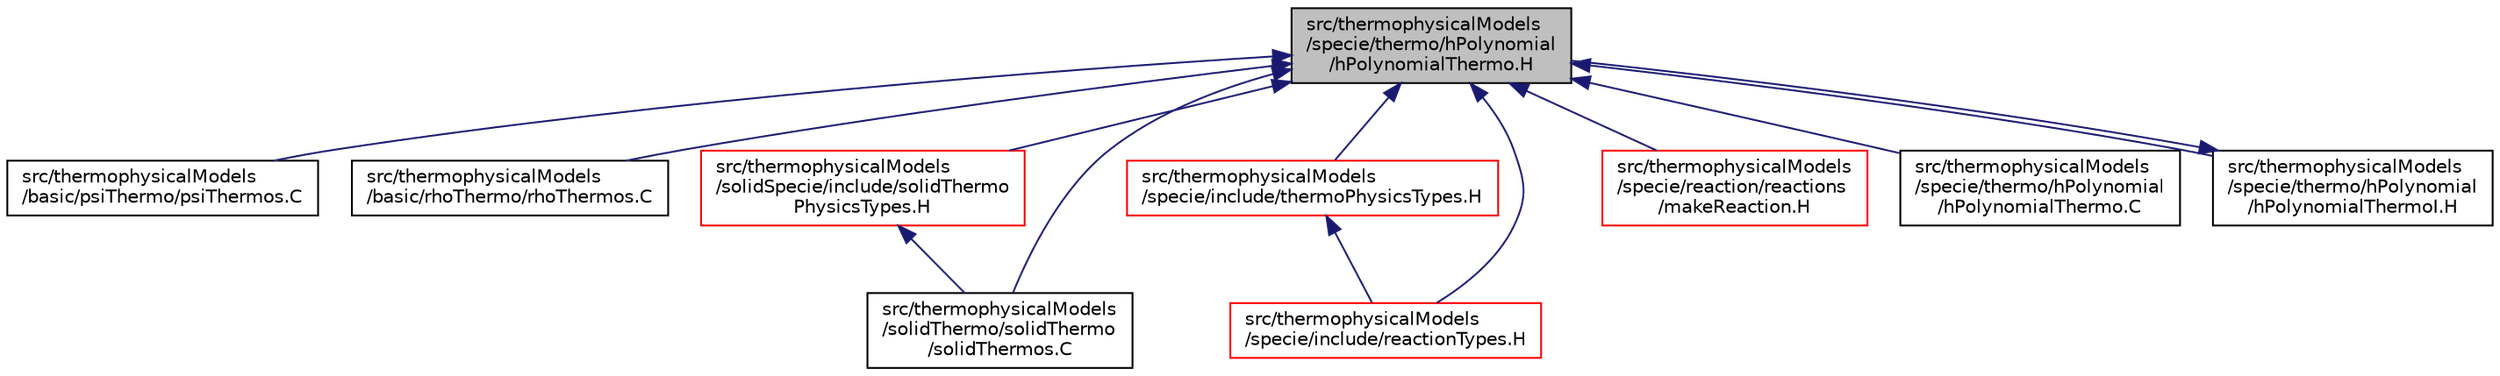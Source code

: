 digraph "src/thermophysicalModels/specie/thermo/hPolynomial/hPolynomialThermo.H"
{
  bgcolor="transparent";
  edge [fontname="Helvetica",fontsize="10",labelfontname="Helvetica",labelfontsize="10"];
  node [fontname="Helvetica",fontsize="10",shape=record];
  Node55 [label="src/thermophysicalModels\l/specie/thermo/hPolynomial\l/hPolynomialThermo.H",height=0.2,width=0.4,color="black", fillcolor="grey75", style="filled", fontcolor="black"];
  Node55 -> Node56 [dir="back",color="midnightblue",fontsize="10",style="solid",fontname="Helvetica"];
  Node56 [label="src/thermophysicalModels\l/basic/psiThermo/psiThermos.C",height=0.2,width=0.4,color="black",URL="$a15773.html"];
  Node55 -> Node57 [dir="back",color="midnightblue",fontsize="10",style="solid",fontname="Helvetica"];
  Node57 [label="src/thermophysicalModels\l/basic/rhoThermo/rhoThermos.C",height=0.2,width=0.4,color="black",URL="$a15788.html"];
  Node55 -> Node58 [dir="back",color="midnightblue",fontsize="10",style="solid",fontname="Helvetica"];
  Node58 [label="src/thermophysicalModels\l/solidSpecie/include/solidThermo\lPhysicsTypes.H",height=0.2,width=0.4,color="red",URL="$a16757.html",tooltip="Type definitions for solid-thermo-physics models. "];
  Node58 -> Node63 [dir="back",color="midnightblue",fontsize="10",style="solid",fontname="Helvetica"];
  Node63 [label="src/thermophysicalModels\l/solidThermo/solidThermo\l/solidThermos.C",height=0.2,width=0.4,color="black",URL="$a16844.html"];
  Node55 -> Node63 [dir="back",color="midnightblue",fontsize="10",style="solid",fontname="Helvetica"];
  Node55 -> Node66 [dir="back",color="midnightblue",fontsize="10",style="solid",fontname="Helvetica"];
  Node66 [label="src/thermophysicalModels\l/specie/include/thermoPhysicsTypes.H",height=0.2,width=0.4,color="red",URL="$a16931.html",tooltip="Type definitions for thermo-physics models. "];
  Node66 -> Node78 [dir="back",color="midnightblue",fontsize="10",style="solid",fontname="Helvetica"];
  Node78 [label="src/thermophysicalModels\l/specie/include/reactionTypes.H",height=0.2,width=0.4,color="red",URL="$a16928.html",tooltip="Type definitions for reactions. "];
  Node55 -> Node78 [dir="back",color="midnightblue",fontsize="10",style="solid",fontname="Helvetica"];
  Node55 -> Node83 [dir="back",color="midnightblue",fontsize="10",style="solid",fontname="Helvetica"];
  Node83 [label="src/thermophysicalModels\l/specie/reaction/reactions\l/makeReaction.H",height=0.2,width=0.4,color="red",URL="$a17048.html",tooltip="Macros for instantiating reactions on given thermo packages. "];
  Node55 -> Node84 [dir="back",color="midnightblue",fontsize="10",style="solid",fontname="Helvetica"];
  Node84 [label="src/thermophysicalModels\l/specie/thermo/hPolynomial\l/hPolynomialThermo.C",height=0.2,width=0.4,color="black",URL="$a17096.html"];
  Node55 -> Node85 [dir="back",color="midnightblue",fontsize="10",style="solid",fontname="Helvetica"];
  Node85 [label="src/thermophysicalModels\l/specie/thermo/hPolynomial\l/hPolynomialThermoI.H",height=0.2,width=0.4,color="black",URL="$a17102.html"];
  Node85 -> Node55 [dir="back",color="midnightblue",fontsize="10",style="solid",fontname="Helvetica"];
}
